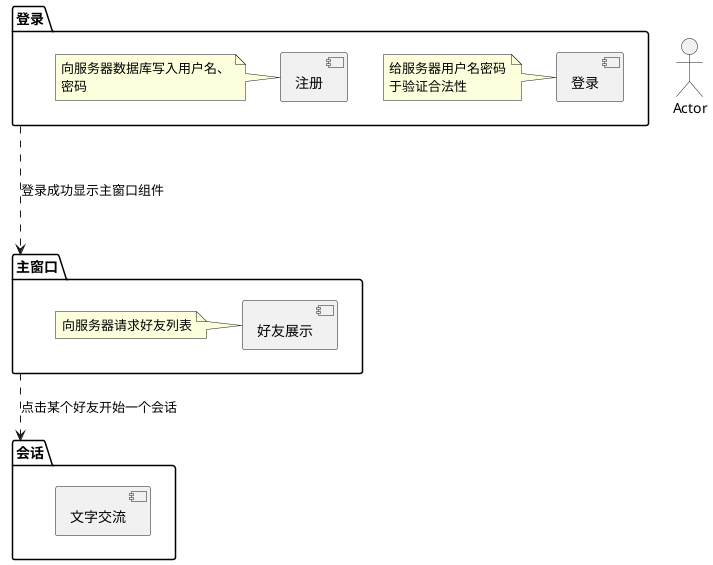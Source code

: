 @startuml

actor Actor as User

package "登录" {
[登录] as login
note left of login 
     给服务器用户名密码
     于验证合法性
end note

[注册] as regist
note left of regist
    向服务器数据库写入用户名、
    密码
end note
}

package "主窗口" {
[好友展示] as friendlist
note left of friendlist
    向服务器请求好友列表
end note
}

package "会话" {
[文字交流] as textchat
}

"登录"..down.>"主窗口":登录成功显示主窗口组件

"主窗口".down.>"会话":点击某个好友开始一个会话

'注释----------------'


@enduml








